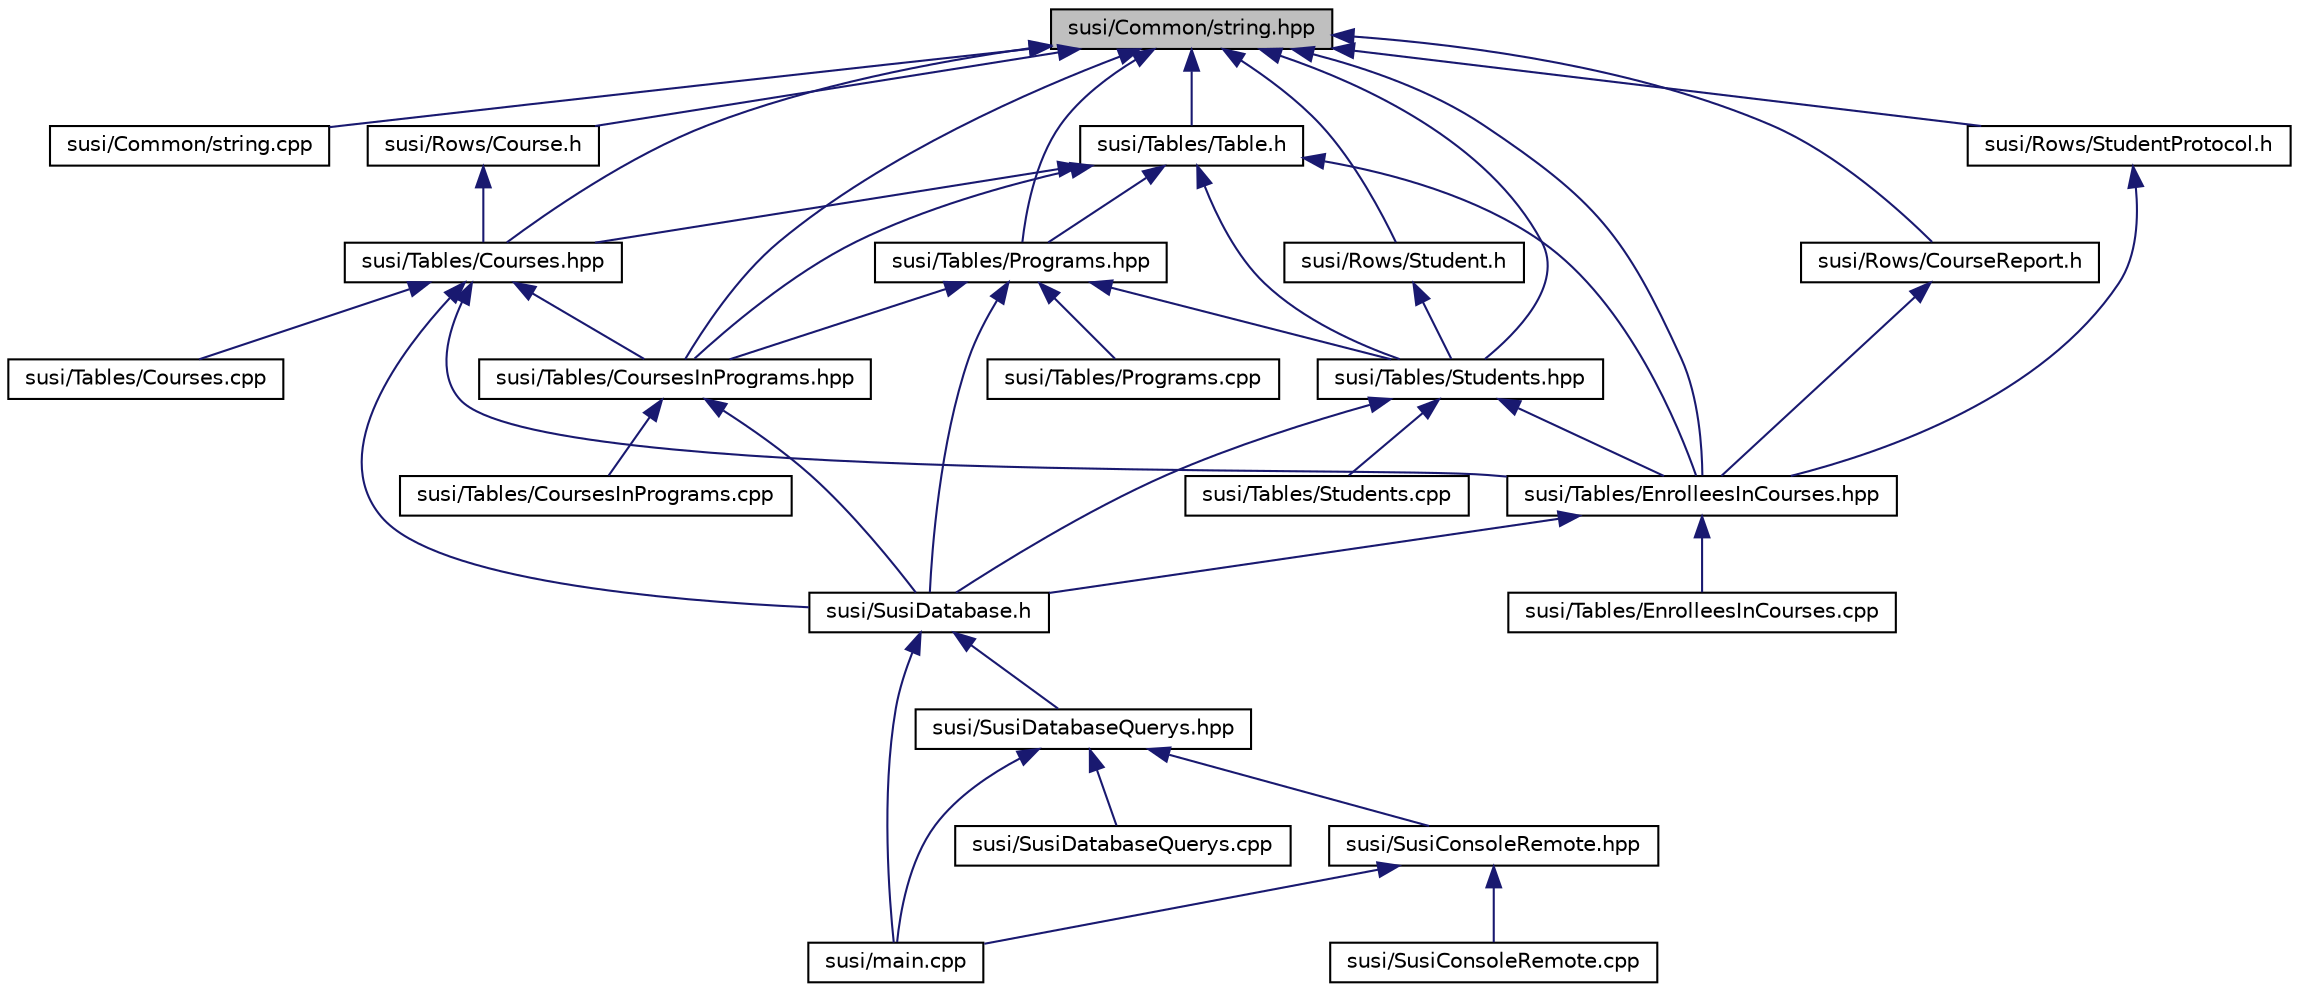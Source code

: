 digraph "susi/Common/string.hpp"
{
 // LATEX_PDF_SIZE
  edge [fontname="Helvetica",fontsize="10",labelfontname="Helvetica",labelfontsize="10"];
  node [fontname="Helvetica",fontsize="10",shape=record];
  Node1 [label="susi/Common/string.hpp",height=0.2,width=0.4,color="black", fillcolor="grey75", style="filled", fontcolor="black",tooltip=" "];
  Node1 -> Node2 [dir="back",color="midnightblue",fontsize="10",style="solid",fontname="Helvetica"];
  Node2 [label="susi/Common/string.cpp",height=0.2,width=0.4,color="black", fillcolor="white", style="filled",URL="$string_8cpp.html",tooltip=" "];
  Node1 -> Node3 [dir="back",color="midnightblue",fontsize="10",style="solid",fontname="Helvetica"];
  Node3 [label="susi/Rows/Course.h",height=0.2,width=0.4,color="black", fillcolor="white", style="filled",URL="$_course_8h.html",tooltip=" "];
  Node3 -> Node4 [dir="back",color="midnightblue",fontsize="10",style="solid",fontname="Helvetica"];
  Node4 [label="susi/Tables/Courses.hpp",height=0.2,width=0.4,color="black", fillcolor="white", style="filled",URL="$_courses_8hpp.html",tooltip=" "];
  Node4 -> Node5 [dir="back",color="midnightblue",fontsize="10",style="solid",fontname="Helvetica"];
  Node5 [label="susi/SusiDatabase.h",height=0.2,width=0.4,color="black", fillcolor="white", style="filled",URL="$_susi_database_8h.html",tooltip=" "];
  Node5 -> Node6 [dir="back",color="midnightblue",fontsize="10",style="solid",fontname="Helvetica"];
  Node6 [label="susi/main.cpp",height=0.2,width=0.4,color="black", fillcolor="white", style="filled",URL="$main_8cpp.html",tooltip=" "];
  Node5 -> Node7 [dir="back",color="midnightblue",fontsize="10",style="solid",fontname="Helvetica"];
  Node7 [label="susi/SusiDatabaseQuerys.hpp",height=0.2,width=0.4,color="black", fillcolor="white", style="filled",URL="$_susi_database_querys_8hpp.html",tooltip=" "];
  Node7 -> Node6 [dir="back",color="midnightblue",fontsize="10",style="solid",fontname="Helvetica"];
  Node7 -> Node8 [dir="back",color="midnightblue",fontsize="10",style="solid",fontname="Helvetica"];
  Node8 [label="susi/SusiConsoleRemote.hpp",height=0.2,width=0.4,color="black", fillcolor="white", style="filled",URL="$_susi_console_remote_8hpp.html",tooltip=" "];
  Node8 -> Node6 [dir="back",color="midnightblue",fontsize="10",style="solid",fontname="Helvetica"];
  Node8 -> Node9 [dir="back",color="midnightblue",fontsize="10",style="solid",fontname="Helvetica"];
  Node9 [label="susi/SusiConsoleRemote.cpp",height=0.2,width=0.4,color="black", fillcolor="white", style="filled",URL="$_susi_console_remote_8cpp.html",tooltip=" "];
  Node7 -> Node10 [dir="back",color="midnightblue",fontsize="10",style="solid",fontname="Helvetica"];
  Node10 [label="susi/SusiDatabaseQuerys.cpp",height=0.2,width=0.4,color="black", fillcolor="white", style="filled",URL="$_susi_database_querys_8cpp.html",tooltip=" "];
  Node4 -> Node11 [dir="back",color="midnightblue",fontsize="10",style="solid",fontname="Helvetica"];
  Node11 [label="susi/Tables/Courses.cpp",height=0.2,width=0.4,color="black", fillcolor="white", style="filled",URL="$_courses_8cpp.html",tooltip=" "];
  Node4 -> Node12 [dir="back",color="midnightblue",fontsize="10",style="solid",fontname="Helvetica"];
  Node12 [label="susi/Tables/CoursesInPrograms.hpp",height=0.2,width=0.4,color="black", fillcolor="white", style="filled",URL="$_courses_in_programs_8hpp.html",tooltip=" "];
  Node12 -> Node5 [dir="back",color="midnightblue",fontsize="10",style="solid",fontname="Helvetica"];
  Node12 -> Node13 [dir="back",color="midnightblue",fontsize="10",style="solid",fontname="Helvetica"];
  Node13 [label="susi/Tables/CoursesInPrograms.cpp",height=0.2,width=0.4,color="black", fillcolor="white", style="filled",URL="$_courses_in_programs_8cpp.html",tooltip=" "];
  Node4 -> Node14 [dir="back",color="midnightblue",fontsize="10",style="solid",fontname="Helvetica"];
  Node14 [label="susi/Tables/EnrolleesInCourses.hpp",height=0.2,width=0.4,color="black", fillcolor="white", style="filled",URL="$_enrollees_in_courses_8hpp.html",tooltip=" "];
  Node14 -> Node5 [dir="back",color="midnightblue",fontsize="10",style="solid",fontname="Helvetica"];
  Node14 -> Node15 [dir="back",color="midnightblue",fontsize="10",style="solid",fontname="Helvetica"];
  Node15 [label="susi/Tables/EnrolleesInCourses.cpp",height=0.2,width=0.4,color="black", fillcolor="white", style="filled",URL="$_enrollees_in_courses_8cpp.html",tooltip=" "];
  Node1 -> Node16 [dir="back",color="midnightblue",fontsize="10",style="solid",fontname="Helvetica"];
  Node16 [label="susi/Rows/CourseReport.h",height=0.2,width=0.4,color="black", fillcolor="white", style="filled",URL="$_course_report_8h.html",tooltip=" "];
  Node16 -> Node14 [dir="back",color="midnightblue",fontsize="10",style="solid",fontname="Helvetica"];
  Node1 -> Node17 [dir="back",color="midnightblue",fontsize="10",style="solid",fontname="Helvetica"];
  Node17 [label="susi/Rows/Student.h",height=0.2,width=0.4,color="black", fillcolor="white", style="filled",URL="$_student_8h.html",tooltip=" "];
  Node17 -> Node18 [dir="back",color="midnightblue",fontsize="10",style="solid",fontname="Helvetica"];
  Node18 [label="susi/Tables/Students.hpp",height=0.2,width=0.4,color="black", fillcolor="white", style="filled",URL="$_students_8hpp.html",tooltip=" "];
  Node18 -> Node5 [dir="back",color="midnightblue",fontsize="10",style="solid",fontname="Helvetica"];
  Node18 -> Node14 [dir="back",color="midnightblue",fontsize="10",style="solid",fontname="Helvetica"];
  Node18 -> Node19 [dir="back",color="midnightblue",fontsize="10",style="solid",fontname="Helvetica"];
  Node19 [label="susi/Tables/Students.cpp",height=0.2,width=0.4,color="black", fillcolor="white", style="filled",URL="$_students_8cpp.html",tooltip=" "];
  Node1 -> Node20 [dir="back",color="midnightblue",fontsize="10",style="solid",fontname="Helvetica"];
  Node20 [label="susi/Rows/StudentProtocol.h",height=0.2,width=0.4,color="black", fillcolor="white", style="filled",URL="$_student_protocol_8h.html",tooltip=" "];
  Node20 -> Node14 [dir="back",color="midnightblue",fontsize="10",style="solid",fontname="Helvetica"];
  Node1 -> Node4 [dir="back",color="midnightblue",fontsize="10",style="solid",fontname="Helvetica"];
  Node1 -> Node21 [dir="back",color="midnightblue",fontsize="10",style="solid",fontname="Helvetica"];
  Node21 [label="susi/Tables/Table.h",height=0.2,width=0.4,color="black", fillcolor="white", style="filled",URL="$_table_8h.html",tooltip=" "];
  Node21 -> Node4 [dir="back",color="midnightblue",fontsize="10",style="solid",fontname="Helvetica"];
  Node21 -> Node12 [dir="back",color="midnightblue",fontsize="10",style="solid",fontname="Helvetica"];
  Node21 -> Node22 [dir="back",color="midnightblue",fontsize="10",style="solid",fontname="Helvetica"];
  Node22 [label="susi/Tables/Programs.hpp",height=0.2,width=0.4,color="black", fillcolor="white", style="filled",URL="$_programs_8hpp.html",tooltip=" "];
  Node22 -> Node5 [dir="back",color="midnightblue",fontsize="10",style="solid",fontname="Helvetica"];
  Node22 -> Node12 [dir="back",color="midnightblue",fontsize="10",style="solid",fontname="Helvetica"];
  Node22 -> Node18 [dir="back",color="midnightblue",fontsize="10",style="solid",fontname="Helvetica"];
  Node22 -> Node23 [dir="back",color="midnightblue",fontsize="10",style="solid",fontname="Helvetica"];
  Node23 [label="susi/Tables/Programs.cpp",height=0.2,width=0.4,color="black", fillcolor="white", style="filled",URL="$_programs_8cpp.html",tooltip=" "];
  Node21 -> Node14 [dir="back",color="midnightblue",fontsize="10",style="solid",fontname="Helvetica"];
  Node21 -> Node18 [dir="back",color="midnightblue",fontsize="10",style="solid",fontname="Helvetica"];
  Node1 -> Node12 [dir="back",color="midnightblue",fontsize="10",style="solid",fontname="Helvetica"];
  Node1 -> Node22 [dir="back",color="midnightblue",fontsize="10",style="solid",fontname="Helvetica"];
  Node1 -> Node14 [dir="back",color="midnightblue",fontsize="10",style="solid",fontname="Helvetica"];
  Node1 -> Node18 [dir="back",color="midnightblue",fontsize="10",style="solid",fontname="Helvetica"];
}

